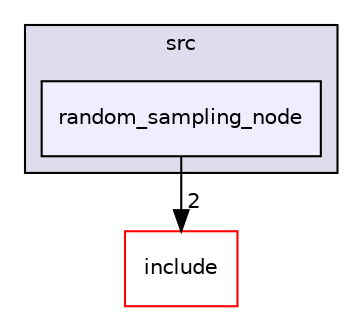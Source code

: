 digraph "D:/Projects/hull-abstraction/ros/src/hull_abstraction/src/random_sampling_node" {
  compound=true
  node [ fontsize="10", fontname="Helvetica"];
  edge [ labelfontsize="10", labelfontname="Helvetica"];
  subgraph clusterdir_ad7940958c09a400c925d032b2c617d4 {
    graph [ bgcolor="#ddddee", pencolor="black", label="src" fontname="Helvetica", fontsize="10", URL="dir_ad7940958c09a400c925d032b2c617d4.html"]
  dir_72a96cd84bef4e64e3bb8864ce7e1fa4 [shape=box, label="random_sampling_node", style="filled", fillcolor="#eeeeff", pencolor="black", URL="dir_72a96cd84bef4e64e3bb8864ce7e1fa4.html"];
  }
  dir_2132a1baf316c08cc1080432d0b1741e [shape=box label="include" fillcolor="white" style="filled" color="red" URL="dir_2132a1baf316c08cc1080432d0b1741e.html"];
  dir_72a96cd84bef4e64e3bb8864ce7e1fa4->dir_2132a1baf316c08cc1080432d0b1741e [headlabel="2", labeldistance=1.5 headhref="dir_000029_000006.html"];
}
